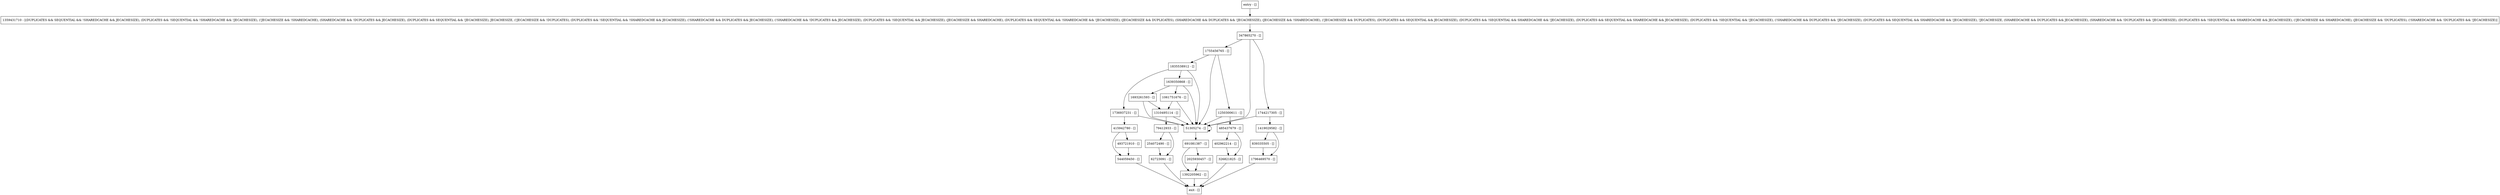 digraph processBINDelta {
node [shape=record];
1392205962 [label="1392205962 - []"];
485437679 [label="485437679 - []"];
51305274 [label="51305274 - []"];
1736937231 [label="1736937231 - []"];
1250300611 [label="1250300611 - []"];
1755456765 [label="1755456765 - []"];
691081387 [label="691081387 - []"];
326821825 [label="326821825 - []"];
415942780 [label="415942780 - []"];
1639350868 [label="1639350868 - []"];
347865270 [label="347865270 - []"];
402962214 [label="402962214 - []"];
1693261593 [label="1693261593 - []"];
1744217305 [label="1744217305 - []"];
839335505 [label="839335505 - []"];
62723091 [label="62723091 - []"];
1310495114 [label="1310495114 - []"];
493721910 [label="493721910 - []"];
544059450 [label="544059450 - []"];
1061751676 [label="1061751676 - []"];
1835538912 [label="1835538912 - []"];
79412933 [label="79412933 - []"];
entry [label="entry - []"];
exit [label="exit - []"];
1419029582 [label="1419029582 - []"];
254072490 [label="254072490 - []"];
2025930457 [label="2025930457 - []"];
1359431710 [label="1359431710 - [(DUPLICATES && SEQUENTIAL && !SHAREDCACHE && JECACHESIZE), (DUPLICATES && !SEQUENTIAL && !SHAREDCACHE && !JECACHESIZE), (!JECACHESIZE && !SHAREDCACHE), (SHAREDCACHE && !DUPLICATES && JECACHESIZE), (DUPLICATES && SEQUENTIAL && !JECACHESIZE), JECACHESIZE, (!JECACHESIZE && !DUPLICATES), (DUPLICATES && !SEQUENTIAL && !SHAREDCACHE && JECACHESIZE), (!SHAREDCACHE && DUPLICATES && JECACHESIZE), (!SHAREDCACHE && !DUPLICATES && JECACHESIZE), (DUPLICATES && !SEQUENTIAL && JECACHESIZE), (JECACHESIZE && SHAREDCACHE), (DUPLICATES && SEQUENTIAL && !SHAREDCACHE && !JECACHESIZE), (JECACHESIZE && DUPLICATES), (SHAREDCACHE && DUPLICATES && !JECACHESIZE), (JECACHESIZE && !SHAREDCACHE), (!JECACHESIZE && DUPLICATES), (DUPLICATES && SEQUENTIAL && JECACHESIZE), (DUPLICATES && !SEQUENTIAL && SHAREDCACHE && !JECACHESIZE), (DUPLICATES && SEQUENTIAL && SHAREDCACHE && JECACHESIZE), (DUPLICATES && !SEQUENTIAL && !JECACHESIZE), (!SHAREDCACHE && DUPLICATES && !JECACHESIZE), (DUPLICATES && SEQUENTIAL && SHAREDCACHE && !JECACHESIZE), !JECACHESIZE, (SHAREDCACHE && DUPLICATES && JECACHESIZE), (SHAREDCACHE && !DUPLICATES && !JECACHESIZE), (DUPLICATES && !SEQUENTIAL && SHAREDCACHE && JECACHESIZE), (!JECACHESIZE && SHAREDCACHE), (JECACHESIZE && !DUPLICATES), (!SHAREDCACHE && !DUPLICATES && !JECACHESIZE)]"];
1796469570 [label="1796469570 - []"];
entry;
exit;
1392205962 -> exit;
485437679 -> 402962214;
485437679 -> 326821825;
51305274 -> 51305274;
51305274 -> 691081387;
1736937231 -> 415942780;
1736937231 -> 51305274;
1250300611 -> 485437679;
1250300611 -> 51305274;
1755456765 -> 51305274;
1755456765 -> 1250300611;
1755456765 -> 1835538912;
691081387 -> 1392205962;
691081387 -> 2025930457;
326821825 -> exit;
415942780 -> 493721910;
415942780 -> 544059450;
1639350868 -> 1693261593;
1639350868 -> 51305274;
1639350868 -> 1061751676;
347865270 -> 1744217305;
347865270 -> 51305274;
347865270 -> 1755456765;
402962214 -> 326821825;
1693261593 -> 51305274;
1693261593 -> 1310495114;
1744217305 -> 1419029582;
1744217305 -> 51305274;
839335505 -> 1796469570;
62723091 -> exit;
1310495114 -> 51305274;
1310495114 -> 79412933;
493721910 -> 544059450;
544059450 -> exit;
1061751676 -> 51305274;
1061751676 -> 1310495114;
1835538912 -> 1639350868;
1835538912 -> 1736937231;
1835538912 -> 51305274;
79412933 -> 62723091;
79412933 -> 254072490;
entry -> 1359431710;
1419029582 -> 839335505;
1419029582 -> 1796469570;
254072490 -> 62723091;
2025930457 -> 1392205962;
1359431710 -> 347865270;
1796469570 -> exit;
}
